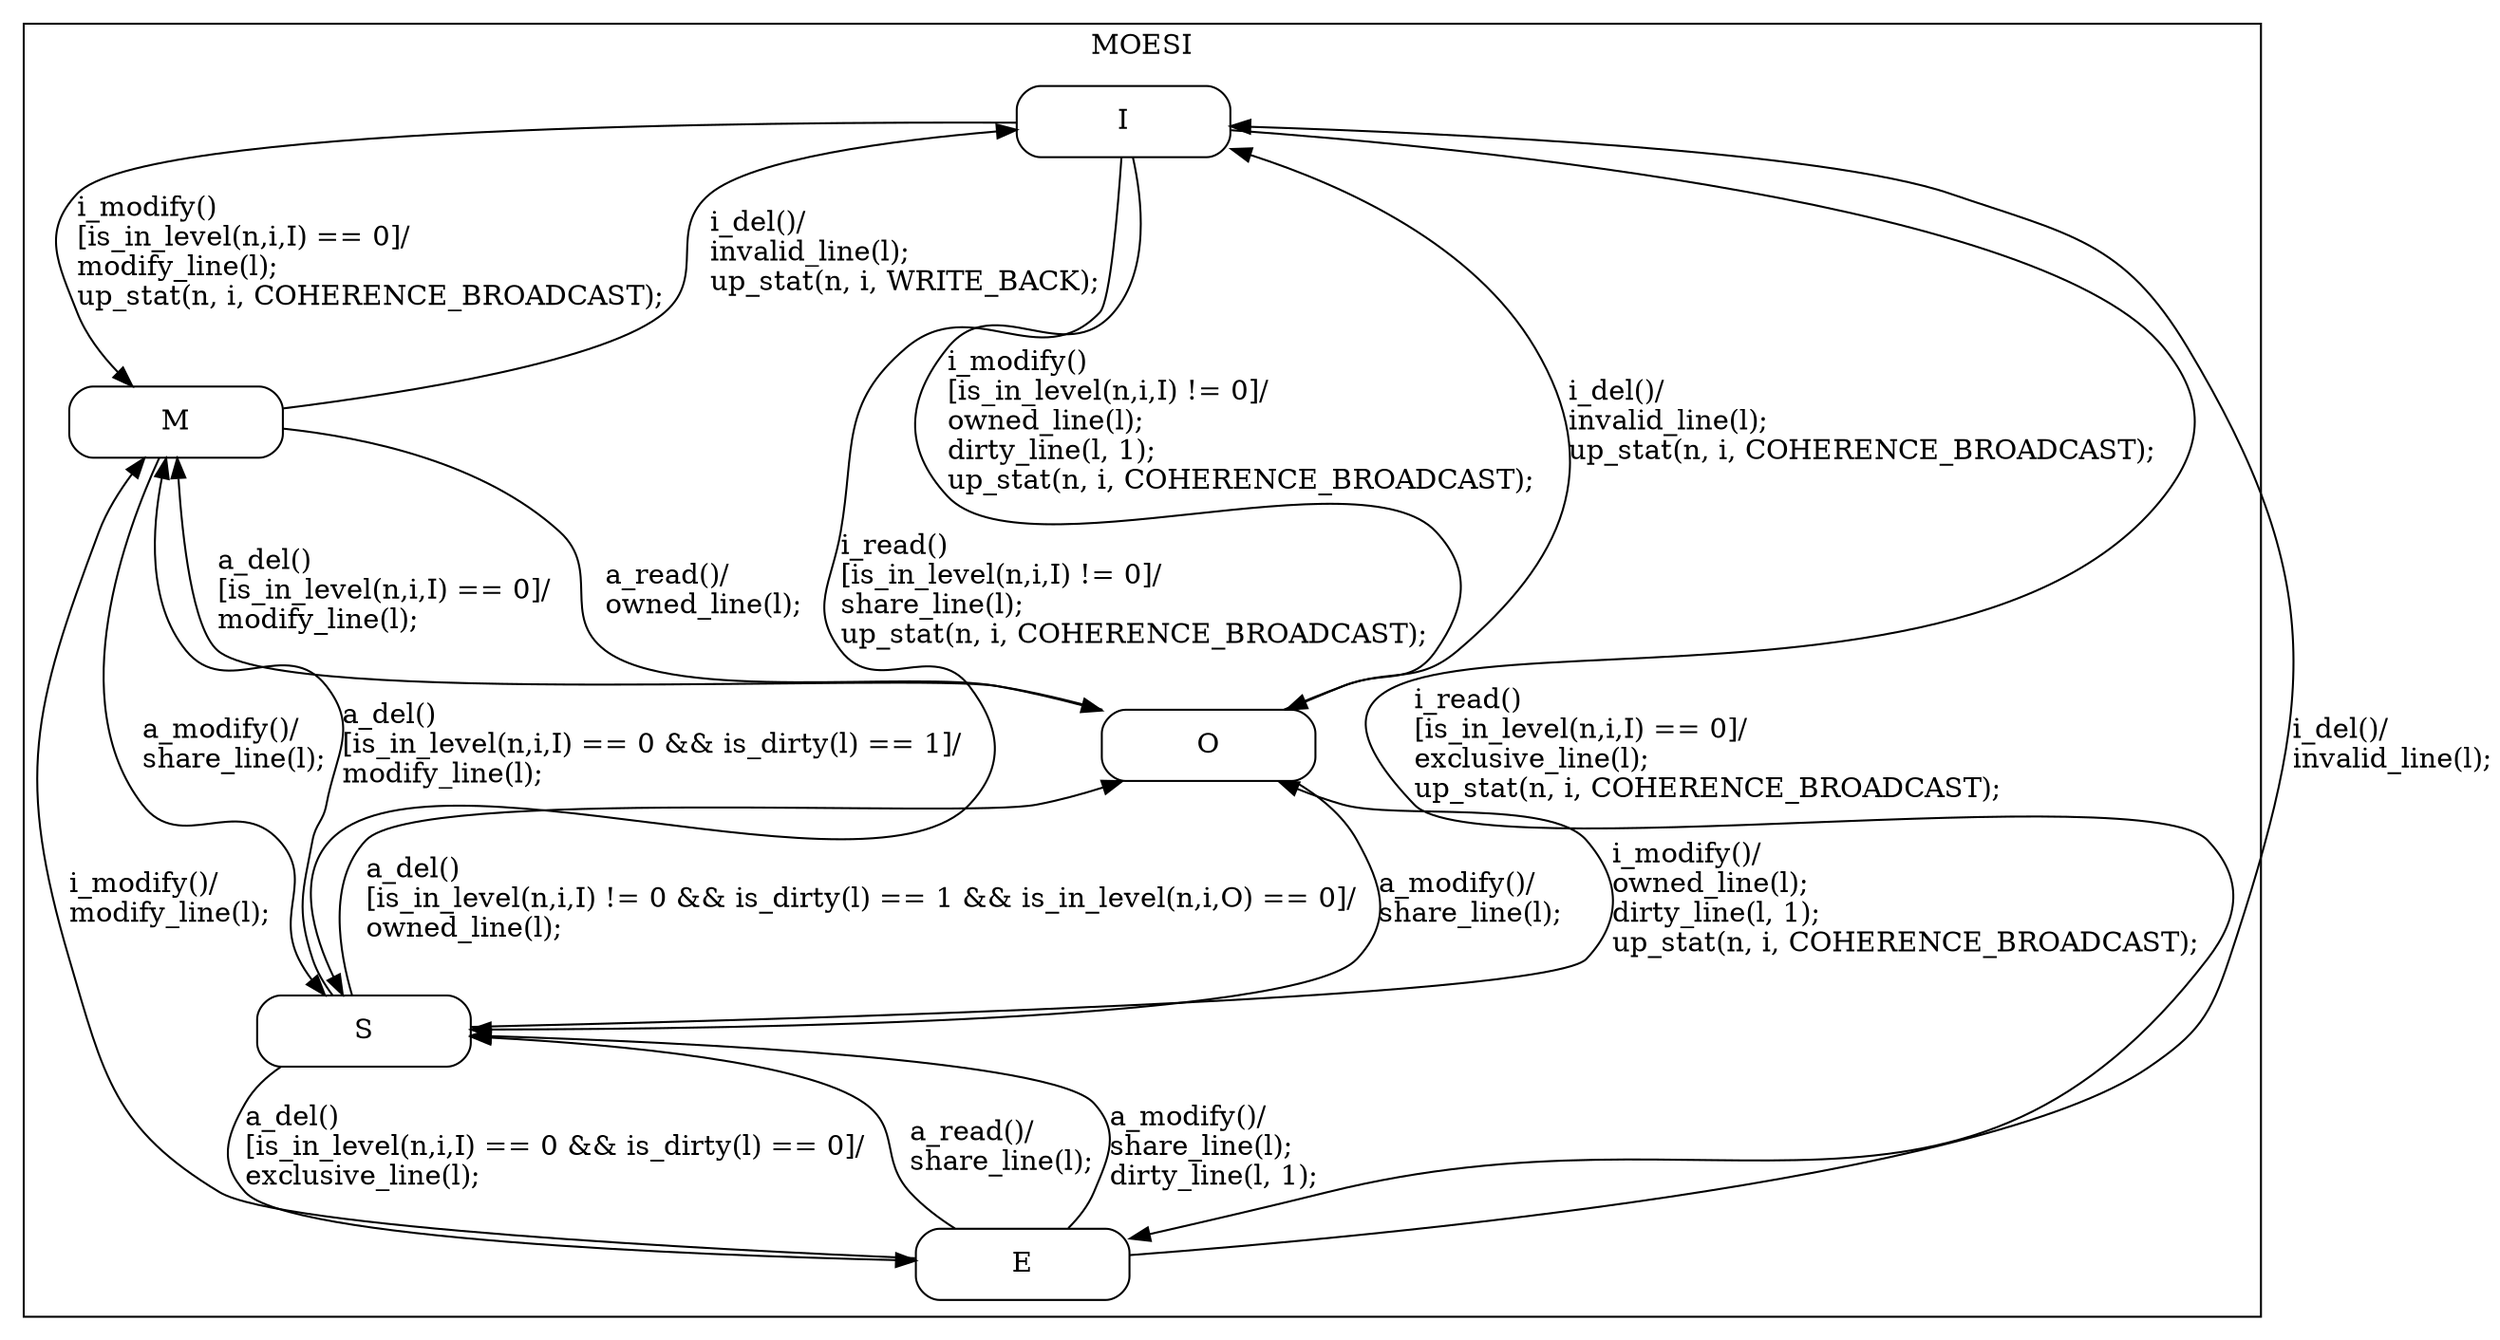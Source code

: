 digraph coherence {

    node
        [shape=Mrecord width=1.5];

    subgraph cluster_MOESI {

        label="MOESI";

        //
        // States (Nodes)
        //

        "MOESI::I"
            [label="{I}"];

        "MOESI::M"
            [label="{M}"];

        "MOESI::S"
            [label="{S}"];

        "MOESI::E"
            [label="{E}"];

        "MOESI::O"
            [label="{O}"];

        //
        // Transitions (Edges)
        //

        "MOESI::I" -> "MOESI::S"
            [label="i_read()\l\[is_in_level(n,i,I) != 0\]/\lshare_line(l);\lup_stat(n, i, COHERENCE_BROADCAST);\l"];

        "MOESI::I" -> "MOESI::E"
            [label="i_read()\l\[is_in_level(n,i,I) == 0\]/\lexclusive_line(l);\lup_stat(n, i, COHERENCE_BROADCAST);\l"];

        "MOESI::I" -> "MOESI::O"
            [label="i_modify()\l\[is_in_level(n,i,I) != 0\]/\lowned_line(l);\ldirty_line(l, 1);\lup_stat(n, i, COHERENCE_BROADCAST);\l"];

        "MOESI::I" -> "MOESI::M"
            [label="i_modify()\l\[is_in_level(n,i,I) == 0\]/\lmodify_line(l);\lup_stat(n, i, COHERENCE_BROADCAST);\l"];

        "MOESI::M" -> "MOESI::O"
            [label="a_read()/\lowned_line(l);\l"];

        "MOESI::M" -> "MOESI::I"
            [label="i_del()/\linvalid_line(l);\lup_stat(n, i, WRITE_BACK);\l"];

        "MOESI::M" -> "MOESI::S"
            [label="a_modify()/\lshare_line(l);\l"];

        "MOESI::S" -> "MOESI::O"
            [label="i_modify()/\lowned_line(l);\ldirty_line(l, 1);\lup_stat(n, i, COHERENCE_BROADCAST);\l"];

        "MOESI::S" -> "MOESI::O"
            [label="a_del()\l\[is_in_level(n,i,I) != 0 && is_dirty(l) == 1 && is_in_level(n,i,O) == 0\]/\lowned_line(l);\l"];

        "MOESI::S" -> "MOESI::M"
            [label="a_del()\l\[is_in_level(n,i,I) == 0 && is_dirty(l) == 1\]/\lmodify_line(l);\l"];

        "MOESI::S" -> "MOESI::E"
            [label="a_del()\l\[is_in_level(n,i,I) == 0 && is_dirty(l) == 0\]/\lexclusive_line(l);\l"];

        "MOESI::E" -> "MOESI::S"
            [label="a_read()/\lshare_line(l);\l"];

        "MOESI::E" -> "MOESI::M"
            [label="i_modify()/\lmodify_line(l);\l"];

        "MOESI::E" -> "MOESI::I"
            [label="i_del()/\linvalid_line(l);\l"];

        "MOESI::E" -> "MOESI::S"
            [label="a_modify()/\lshare_line(l);\ldirty_line(l, 1);\l"];

        "MOESI::O" -> "MOESI::I"
            [label="i_del()/\linvalid_line(l);\lup_stat(n, i, COHERENCE_BROADCAST);\l"];

        "MOESI::O" -> "MOESI::S"
            [label="a_modify()/\lshare_line(l);\l"];

        "MOESI::O" -> "MOESI::M"
            [label="a_del()\l\[is_in_level(n,i,I) == 0\]/\lmodify_line(l);\l"];
    }

}
